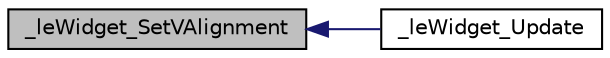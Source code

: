 digraph "_leWidget_SetVAlignment"
{
 // INTERACTIVE_SVG=YES
  edge [fontname="Helvetica",fontsize="10",labelfontname="Helvetica",labelfontsize="10"];
  node [fontname="Helvetica",fontsize="10",shape=record];
  rankdir="LR";
  Node159 [label="_leWidget_SetVAlignment",height=0.2,width=0.4,color="black", fillcolor="grey75", style="filled", fontcolor="black"];
  Node159 -> Node160 [dir="back",color="midnightblue",fontsize="10",style="solid",fontname="Helvetica"];
  Node160 [label="_leWidget_Update",height=0.2,width=0.4,color="black", fillcolor="white", style="filled",URL="$legato__widget_8h.html#a6735a6f931fb7aed5d656240271355d9",tooltip="Update widget. "];
}
